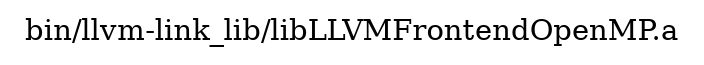 digraph "bin/llvm-link_lib/libLLVMFrontendOpenMP.a" {
	label="bin/llvm-link_lib/libLLVMFrontendOpenMP.a";
	rankdir=LR;

}
